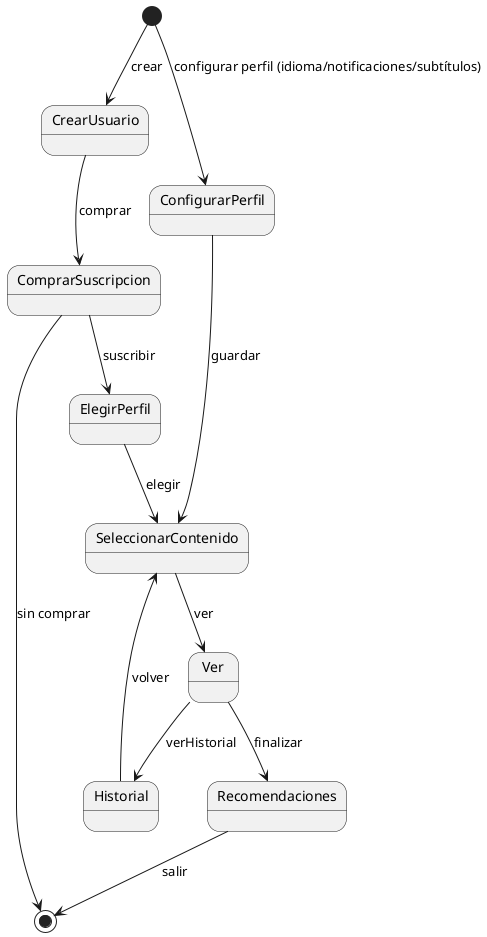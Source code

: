 @startuml
[*] --> CrearUsuario : crear
CrearUsuario --> ComprarSuscripcion : comprar
ComprarSuscripcion --> ElegirPerfil : suscribir
ElegirPerfil --> SeleccionarContenido : elegir
SeleccionarContenido --> Ver : ver
Ver --> Recomendaciones : finalizar
Ver --> Historial : verHistorial
Historial --> SeleccionarContenido : volver
Recomendaciones --> [*] : salir
ConfigurarPerfil --> SeleccionarContenido : guardar
[*] --> ConfigurarPerfil : configurar perfil (idioma/notificaciones/subtítulos)
ComprarSuscripcion --> [*] : sin comprar
@enduml
